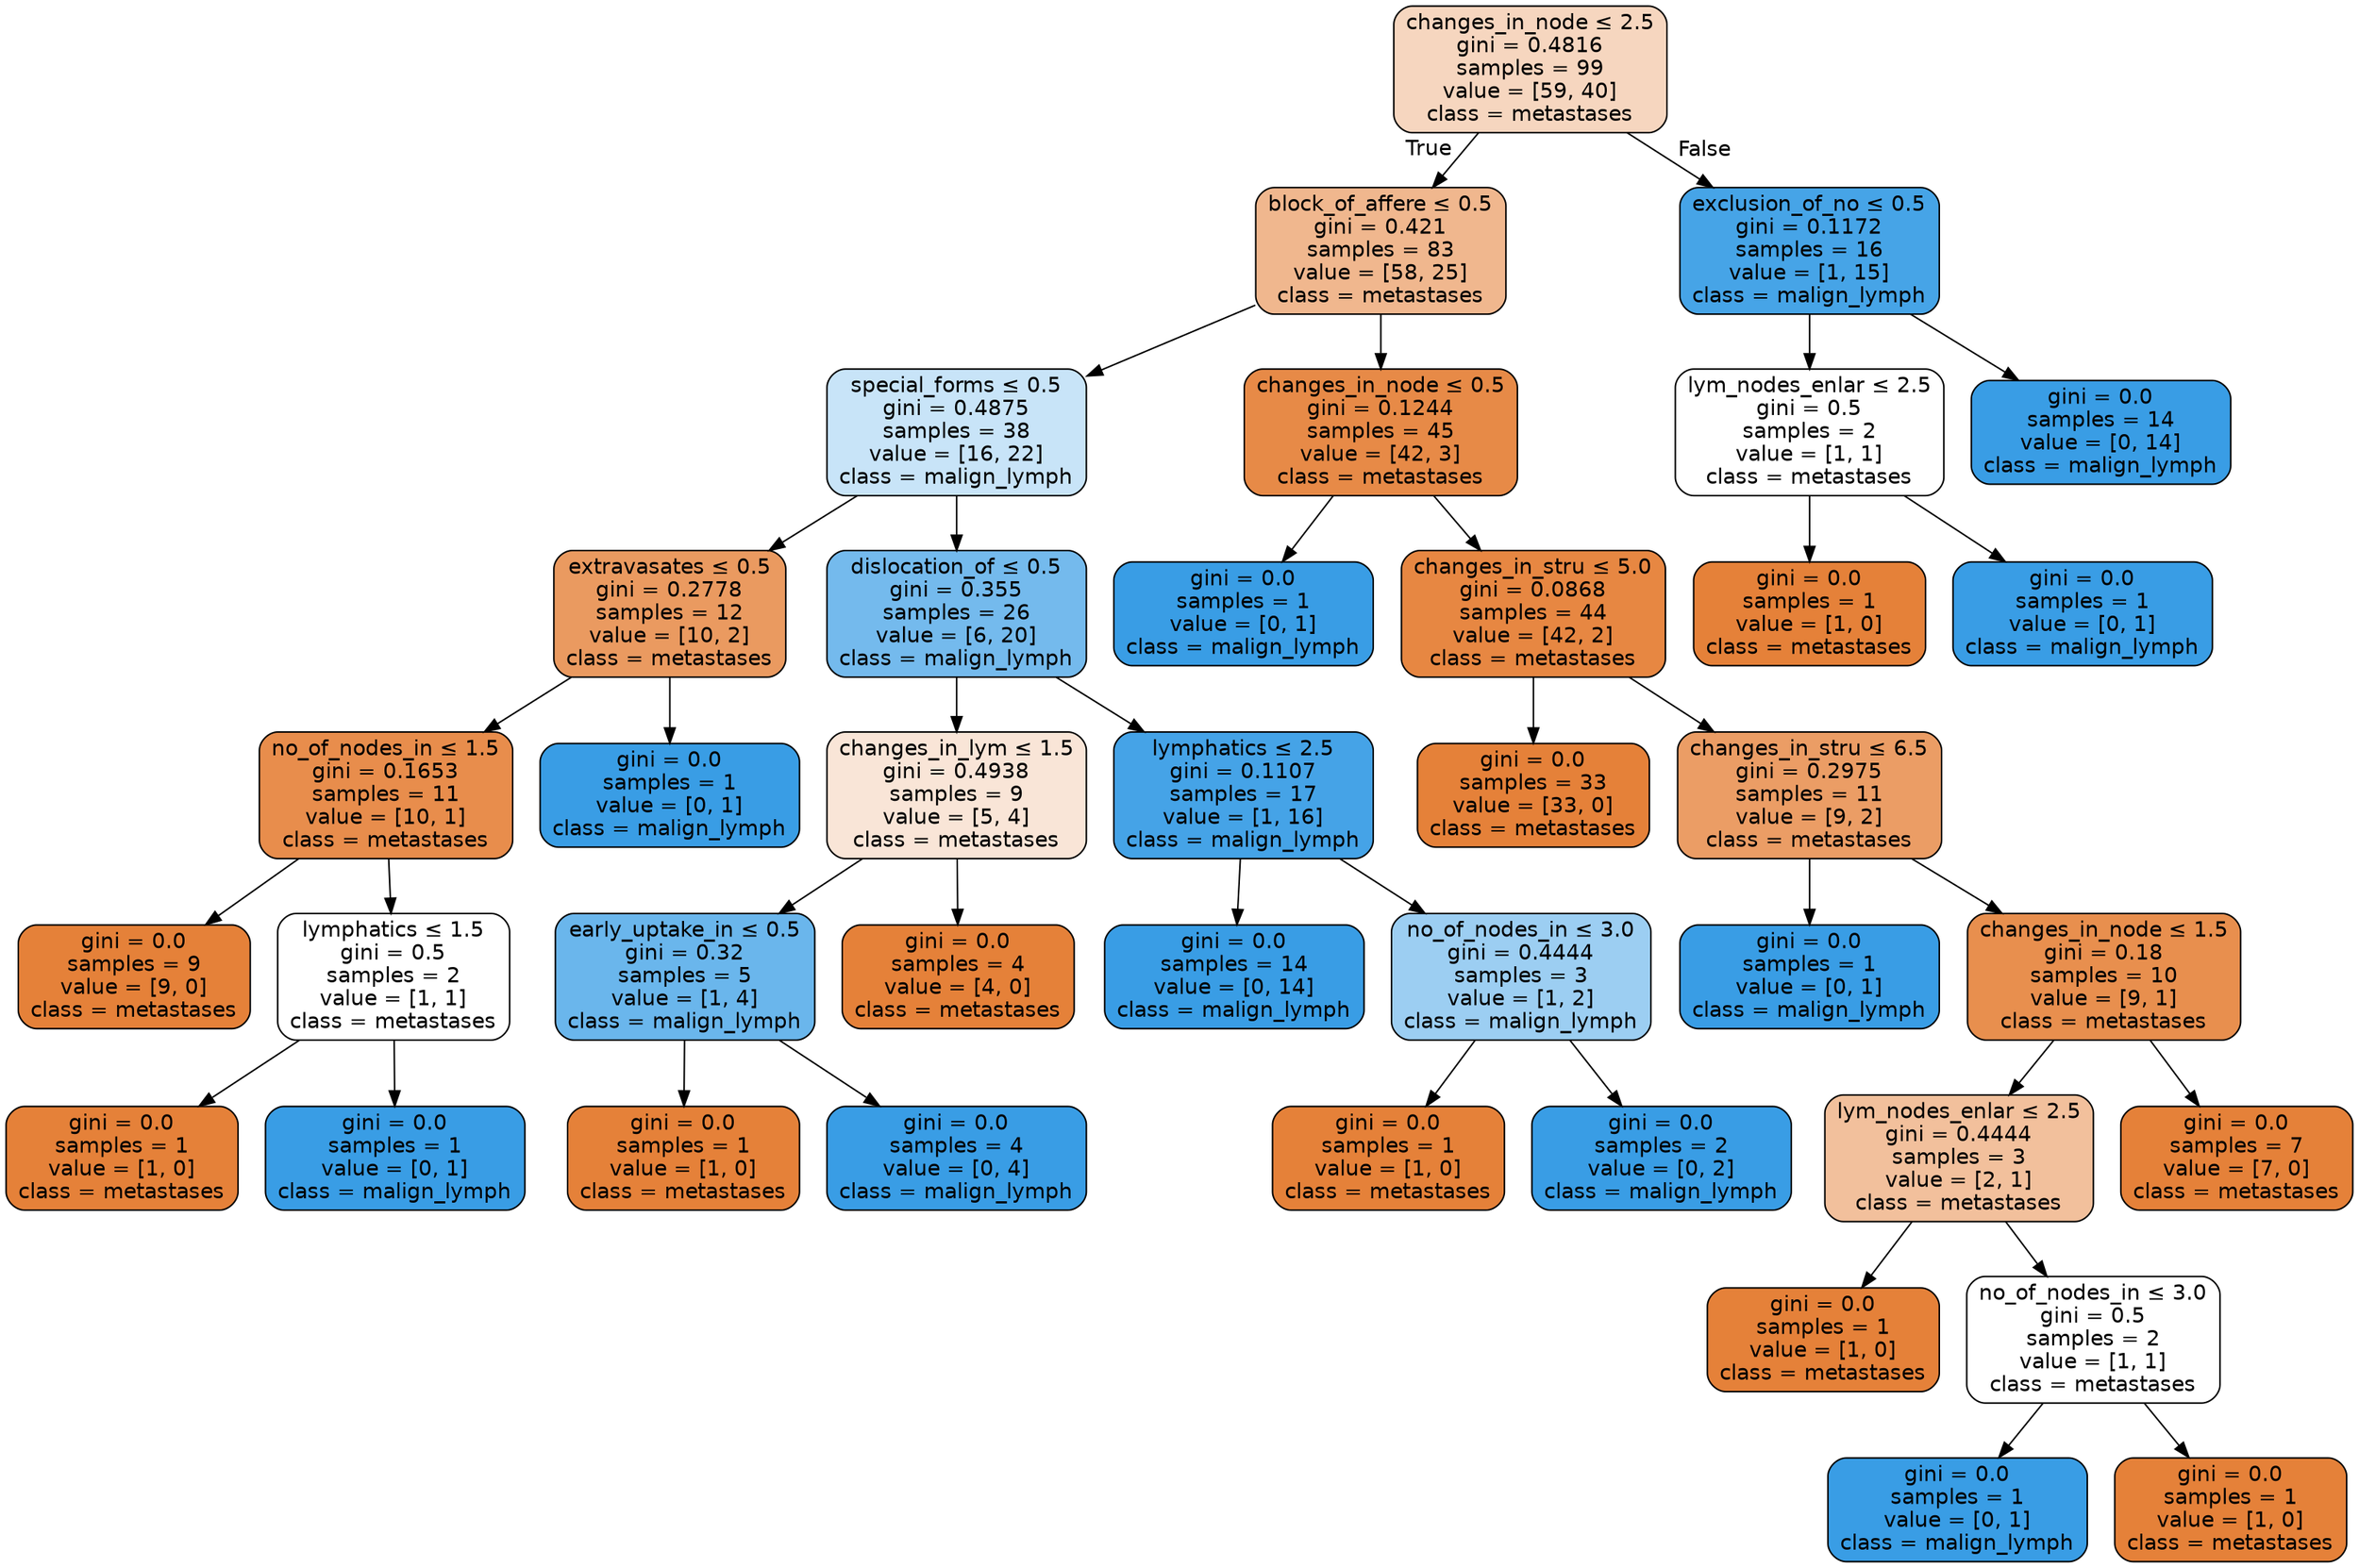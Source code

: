 digraph Tree {
node [shape=box, style="filled, rounded", color="black", fontname=helvetica] ;
edge [fontname=helvetica] ;
0 [label=<changes_in_node &le; 2.5<br/>gini = 0.4816<br/>samples = 99<br/>value = [59, 40]<br/>class = metastases>, fillcolor="#e5813952"] ;
1 [label=<block_of_affere &le; 0.5<br/>gini = 0.421<br/>samples = 83<br/>value = [58, 25]<br/>class = metastases>, fillcolor="#e5813991"] ;
0 -> 1 [labeldistance=2.5, labelangle=45, headlabel="True"] ;
2 [label=<special_forms &le; 0.5<br/>gini = 0.4875<br/>samples = 38<br/>value = [16, 22]<br/>class = malign_lymph>, fillcolor="#399de546"] ;
1 -> 2 ;
3 [label=<extravasates &le; 0.5<br/>gini = 0.2778<br/>samples = 12<br/>value = [10, 2]<br/>class = metastases>, fillcolor="#e58139cc"] ;
2 -> 3 ;
4 [label=<no_of_nodes_in &le; 1.5<br/>gini = 0.1653<br/>samples = 11<br/>value = [10, 1]<br/>class = metastases>, fillcolor="#e58139e6"] ;
3 -> 4 ;
5 [label=<gini = 0.0<br/>samples = 9<br/>value = [9, 0]<br/>class = metastases>, fillcolor="#e58139ff"] ;
4 -> 5 ;
6 [label=<lymphatics &le; 1.5<br/>gini = 0.5<br/>samples = 2<br/>value = [1, 1]<br/>class = metastases>, fillcolor="#e5813900"] ;
4 -> 6 ;
7 [label=<gini = 0.0<br/>samples = 1<br/>value = [1, 0]<br/>class = metastases>, fillcolor="#e58139ff"] ;
6 -> 7 ;
8 [label=<gini = 0.0<br/>samples = 1<br/>value = [0, 1]<br/>class = malign_lymph>, fillcolor="#399de5ff"] ;
6 -> 8 ;
9 [label=<gini = 0.0<br/>samples = 1<br/>value = [0, 1]<br/>class = malign_lymph>, fillcolor="#399de5ff"] ;
3 -> 9 ;
10 [label=<dislocation_of &le; 0.5<br/>gini = 0.355<br/>samples = 26<br/>value = [6, 20]<br/>class = malign_lymph>, fillcolor="#399de5b3"] ;
2 -> 10 ;
11 [label=<changes_in_lym &le; 1.5<br/>gini = 0.4938<br/>samples = 9<br/>value = [5, 4]<br/>class = metastases>, fillcolor="#e5813933"] ;
10 -> 11 ;
12 [label=<early_uptake_in &le; 0.5<br/>gini = 0.32<br/>samples = 5<br/>value = [1, 4]<br/>class = malign_lymph>, fillcolor="#399de5bf"] ;
11 -> 12 ;
13 [label=<gini = 0.0<br/>samples = 1<br/>value = [1, 0]<br/>class = metastases>, fillcolor="#e58139ff"] ;
12 -> 13 ;
14 [label=<gini = 0.0<br/>samples = 4<br/>value = [0, 4]<br/>class = malign_lymph>, fillcolor="#399de5ff"] ;
12 -> 14 ;
15 [label=<gini = 0.0<br/>samples = 4<br/>value = [4, 0]<br/>class = metastases>, fillcolor="#e58139ff"] ;
11 -> 15 ;
16 [label=<lymphatics &le; 2.5<br/>gini = 0.1107<br/>samples = 17<br/>value = [1, 16]<br/>class = malign_lymph>, fillcolor="#399de5ef"] ;
10 -> 16 ;
17 [label=<gini = 0.0<br/>samples = 14<br/>value = [0, 14]<br/>class = malign_lymph>, fillcolor="#399de5ff"] ;
16 -> 17 ;
18 [label=<no_of_nodes_in &le; 3.0<br/>gini = 0.4444<br/>samples = 3<br/>value = [1, 2]<br/>class = malign_lymph>, fillcolor="#399de57f"] ;
16 -> 18 ;
19 [label=<gini = 0.0<br/>samples = 1<br/>value = [1, 0]<br/>class = metastases>, fillcolor="#e58139ff"] ;
18 -> 19 ;
20 [label=<gini = 0.0<br/>samples = 2<br/>value = [0, 2]<br/>class = malign_lymph>, fillcolor="#399de5ff"] ;
18 -> 20 ;
21 [label=<changes_in_node &le; 0.5<br/>gini = 0.1244<br/>samples = 45<br/>value = [42, 3]<br/>class = metastases>, fillcolor="#e58139ed"] ;
1 -> 21 ;
22 [label=<gini = 0.0<br/>samples = 1<br/>value = [0, 1]<br/>class = malign_lymph>, fillcolor="#399de5ff"] ;
21 -> 22 ;
23 [label=<changes_in_stru &le; 5.0<br/>gini = 0.0868<br/>samples = 44<br/>value = [42, 2]<br/>class = metastases>, fillcolor="#e58139f3"] ;
21 -> 23 ;
24 [label=<gini = 0.0<br/>samples = 33<br/>value = [33, 0]<br/>class = metastases>, fillcolor="#e58139ff"] ;
23 -> 24 ;
25 [label=<changes_in_stru &le; 6.5<br/>gini = 0.2975<br/>samples = 11<br/>value = [9, 2]<br/>class = metastases>, fillcolor="#e58139c6"] ;
23 -> 25 ;
26 [label=<gini = 0.0<br/>samples = 1<br/>value = [0, 1]<br/>class = malign_lymph>, fillcolor="#399de5ff"] ;
25 -> 26 ;
27 [label=<changes_in_node &le; 1.5<br/>gini = 0.18<br/>samples = 10<br/>value = [9, 1]<br/>class = metastases>, fillcolor="#e58139e3"] ;
25 -> 27 ;
28 [label=<lym_nodes_enlar &le; 2.5<br/>gini = 0.4444<br/>samples = 3<br/>value = [2, 1]<br/>class = metastases>, fillcolor="#e581397f"] ;
27 -> 28 ;
29 [label=<gini = 0.0<br/>samples = 1<br/>value = [1, 0]<br/>class = metastases>, fillcolor="#e58139ff"] ;
28 -> 29 ;
30 [label=<no_of_nodes_in &le; 3.0<br/>gini = 0.5<br/>samples = 2<br/>value = [1, 1]<br/>class = metastases>, fillcolor="#e5813900"] ;
28 -> 30 ;
31 [label=<gini = 0.0<br/>samples = 1<br/>value = [0, 1]<br/>class = malign_lymph>, fillcolor="#399de5ff"] ;
30 -> 31 ;
32 [label=<gini = 0.0<br/>samples = 1<br/>value = [1, 0]<br/>class = metastases>, fillcolor="#e58139ff"] ;
30 -> 32 ;
33 [label=<gini = 0.0<br/>samples = 7<br/>value = [7, 0]<br/>class = metastases>, fillcolor="#e58139ff"] ;
27 -> 33 ;
34 [label=<exclusion_of_no &le; 0.5<br/>gini = 0.1172<br/>samples = 16<br/>value = [1, 15]<br/>class = malign_lymph>, fillcolor="#399de5ee"] ;
0 -> 34 [labeldistance=2.5, labelangle=-45, headlabel="False"] ;
35 [label=<lym_nodes_enlar &le; 2.5<br/>gini = 0.5<br/>samples = 2<br/>value = [1, 1]<br/>class = metastases>, fillcolor="#e5813900"] ;
34 -> 35 ;
36 [label=<gini = 0.0<br/>samples = 1<br/>value = [1, 0]<br/>class = metastases>, fillcolor="#e58139ff"] ;
35 -> 36 ;
37 [label=<gini = 0.0<br/>samples = 1<br/>value = [0, 1]<br/>class = malign_lymph>, fillcolor="#399de5ff"] ;
35 -> 37 ;
38 [label=<gini = 0.0<br/>samples = 14<br/>value = [0, 14]<br/>class = malign_lymph>, fillcolor="#399de5ff"] ;
34 -> 38 ;
}